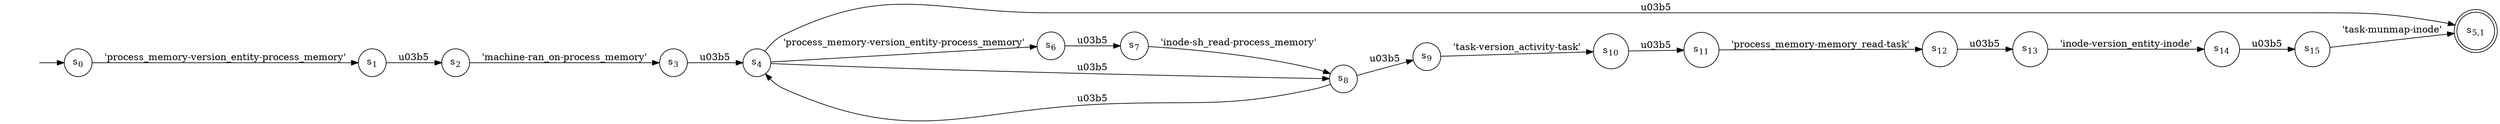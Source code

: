 digraph NFA {
    rankdir = LR;
    I [style = invis];
    I -> S0;
    S0 [label = <s<sub>0</sub>>, shape = circle];
    S1 [label = <s<sub>1</sub>>, shape = circle];
    S2 [label = <s<sub>2</sub>>, shape = circle];
    S3 [label = <s<sub>3</sub>>, shape = circle];
    S4 [label = <s<sub>4</sub>>, shape = circle];
    S5 [label = <s<sub>5,1</sub>>, shape = circle, peripheries = 2];
    S4 -> S5 [label = "\u03b5"];
    S6 [label = <s<sub>6</sub>>, shape = circle];
    S7 [label = <s<sub>7</sub>>, shape = circle];
    S8 [label = <s<sub>8</sub>>, shape = circle];
    S8 -> S4 [label = "\u03b5"];
    S9 [label = <s<sub>9</sub>>, shape = circle];
    S10 [label = <s<sub>10</sub>>, shape = circle];
    S11 [label = <s<sub>11</sub>>, shape = circle];
    S12 [label = <s<sub>12</sub>>, shape = circle];
    S13 [label = <s<sub>13</sub>>, shape = circle];
    S14 [label = <s<sub>14</sub>>, shape = circle];
    S15 [label = <s<sub>15</sub>>, shape = circle];
    S15 -> S5 [label = "'task-munmap-inode'"];
    S14 -> S15 [label = "\u03b5"];
    S13 -> S14 [label = "'inode-version_entity-inode'"];
    S12 -> S13 [label = "\u03b5"];
    S11 -> S12 [label = "'process_memory-memory_read-task'"];
    S10 -> S11 [label = "\u03b5"];
    S9 -> S10 [label = "'task-version_activity-task'"];
    S8 -> S9 [label = "\u03b5"];
    S7 -> S8 [label = "'inode-sh_read-process_memory'"];
    S6 -> S7 [label = "\u03b5"];
    S4 -> S6 [label = "'process_memory-version_entity-process_memory'"];
    S4 -> S8 [label = "\u03b5"];
    S3 -> S4 [label = "\u03b5"];
    S2 -> S3 [label = "'machine-ran_on-process_memory'"];
    S1 -> S2 [label = "\u03b5"];
    S0 -> S1 [label = "'process_memory-version_entity-process_memory'"];
}
